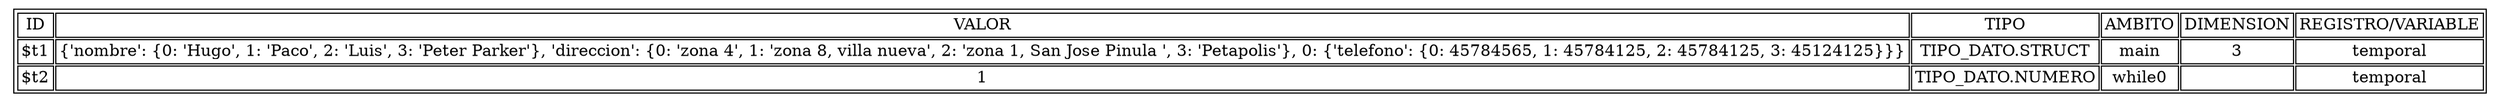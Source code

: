 digraph H {
aHtmlTable [
shape=plaintext
label=<
<table border='1' cellborder='1'>
<tr>
<td>ID</td>
<td>VALOR</td>
<td>TIPO</td>
<td>AMBITO</td>
<td>DIMENSION</td><td>REGISTRO/VARIABLE</td></tr>
<tr>
<td>$t1</td>
<td>{'nombre': {0: 'Hugo', 1: 'Paco', 2: 'Luis', 3: 'Peter Parker'}, 'direccion': {0: 'zona 4', 1: 'zona 8, villa nueva', 2: 'zona 1, San Jose Pinula ', 3: 'Petapolis'}, 0: {'telefono': {0: 45784565, 1: 45784125, 2: 45784125, 3: 45124125}}}</td>
<td>TIPO_DATO.STRUCT</td>
<td>main</td>
<td>3</td>
<td>temporal</td>
</tr>
<tr>
<td>$t2</td>
<td>1</td>
<td>TIPO_DATO.NUMERO</td>
<td>while0</td>
<td> </td><td>temporal</td>
</tr>
</table>
>];
}
